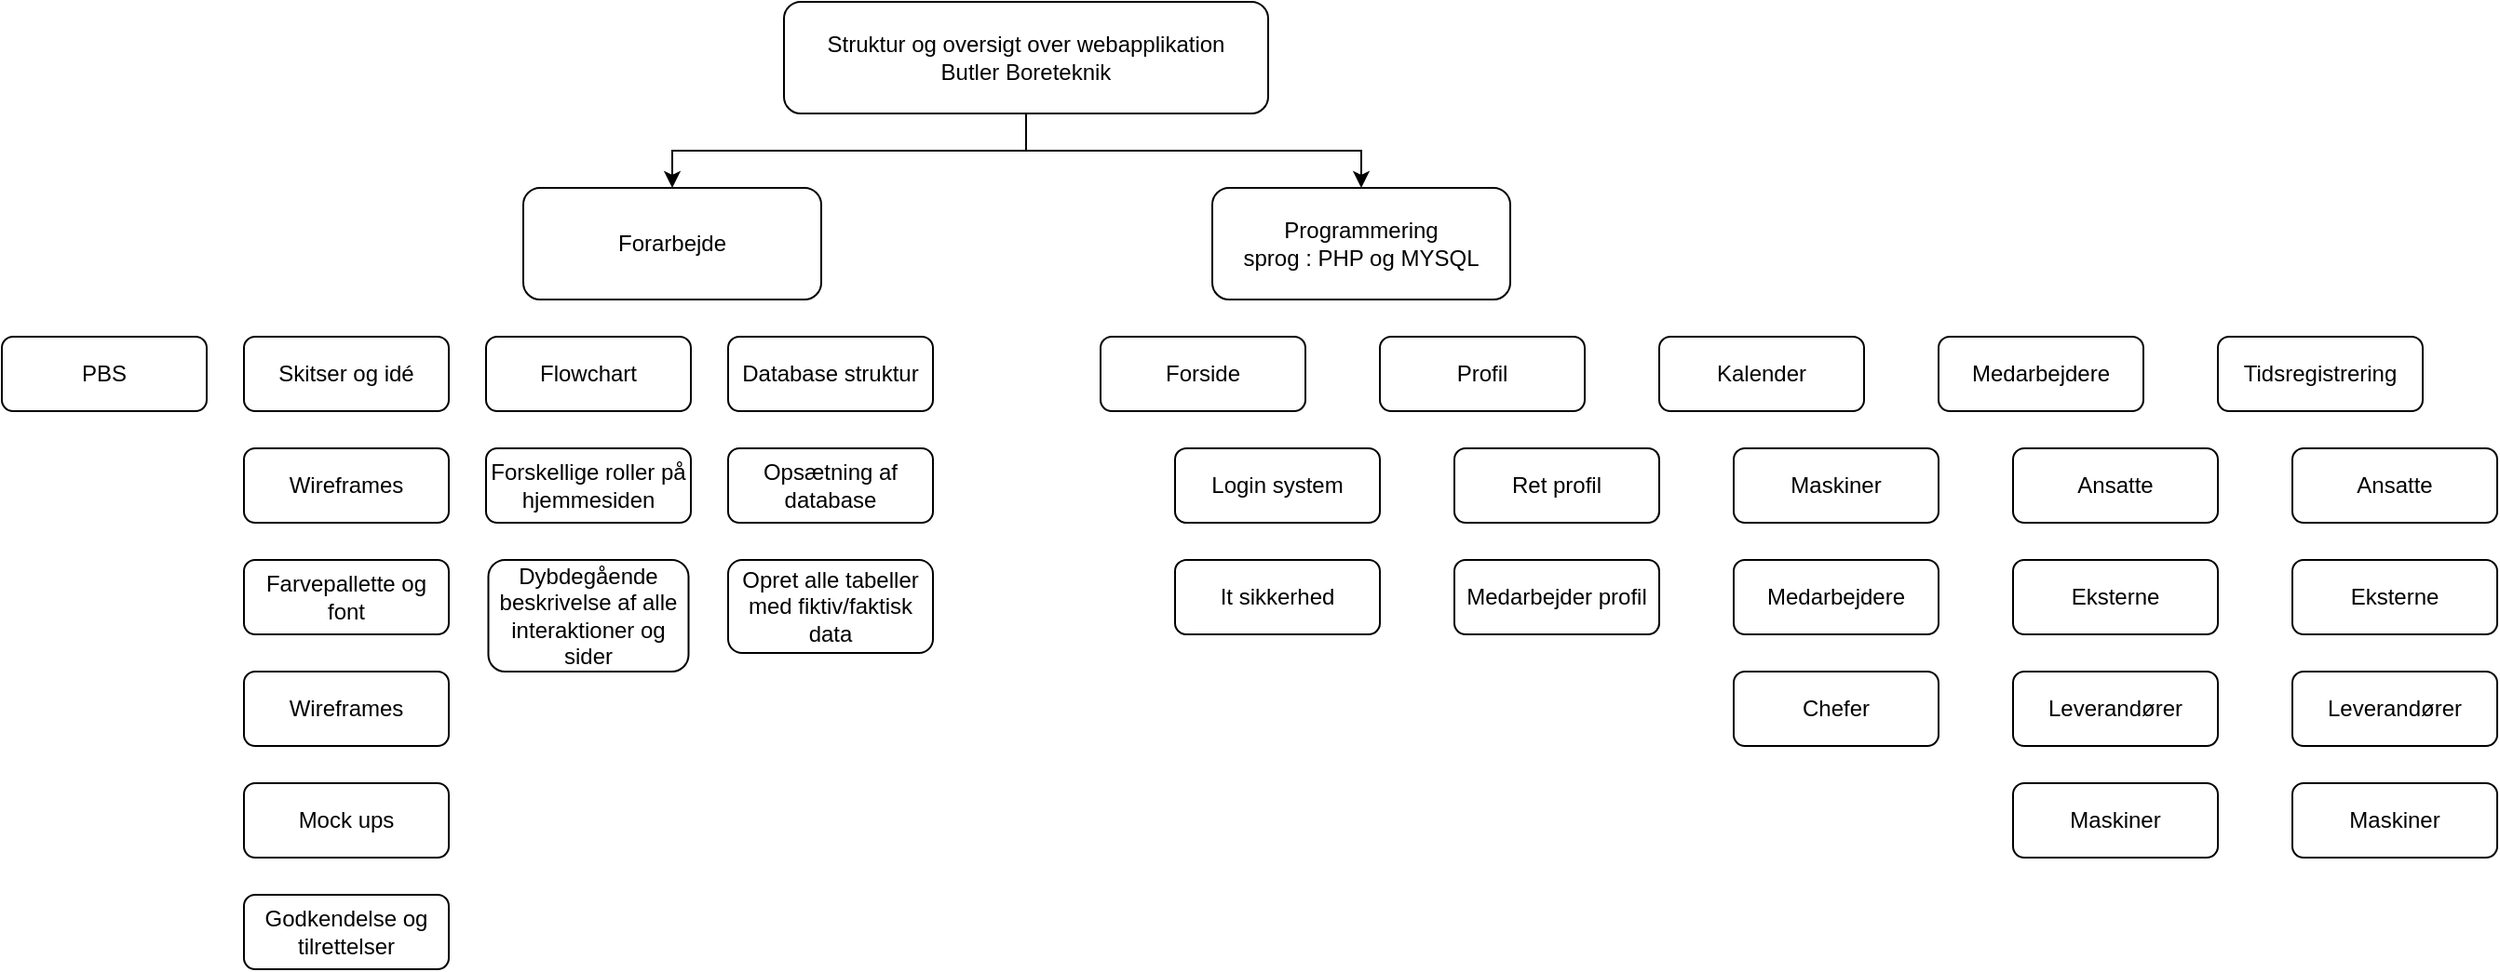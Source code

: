 <mxfile version="17.2.4" type="device"><diagram id="w1GGUaW3p0w9gKl6swso" name="Page-1"><mxGraphModel dx="1798" dy="524" grid="1" gridSize="10" guides="1" tooltips="1" connect="1" arrows="1" fold="1" page="1" pageScale="1" pageWidth="850" pageHeight="1100" math="0" shadow="0"><root><mxCell id="0"/><mxCell id="1" parent="0"/><mxCell id="z7UrxxZbZ9I-jh5XTgiQ-24" style="edgeStyle=orthogonalEdgeStyle;rounded=0;orthogonalLoop=1;jettySize=auto;html=1;" edge="1" parent="1" source="z7UrxxZbZ9I-jh5XTgiQ-1" target="z7UrxxZbZ9I-jh5XTgiQ-3"><mxGeometry relative="1" as="geometry"><Array as="points"><mxPoint x="500" y="340"/><mxPoint x="310" y="340"/></Array></mxGeometry></mxCell><mxCell id="z7UrxxZbZ9I-jh5XTgiQ-25" style="edgeStyle=orthogonalEdgeStyle;rounded=0;orthogonalLoop=1;jettySize=auto;html=1;" edge="1" parent="1" source="z7UrxxZbZ9I-jh5XTgiQ-1" target="z7UrxxZbZ9I-jh5XTgiQ-2"><mxGeometry relative="1" as="geometry"/></mxCell><mxCell id="z7UrxxZbZ9I-jh5XTgiQ-1" value="Struktur og oversigt over webapplikation&lt;br&gt;Butler Boreteknik" style="rounded=1;whiteSpace=wrap;html=1;" vertex="1" parent="1"><mxGeometry x="370" y="260" width="260" height="60" as="geometry"/></mxCell><mxCell id="z7UrxxZbZ9I-jh5XTgiQ-2" value="Programmering&lt;br&gt;sprog : PHP og MYSQL" style="rounded=1;whiteSpace=wrap;html=1;" vertex="1" parent="1"><mxGeometry x="600" y="360" width="160" height="60" as="geometry"/></mxCell><mxCell id="z7UrxxZbZ9I-jh5XTgiQ-3" value="Forarbejde" style="rounded=1;whiteSpace=wrap;html=1;" vertex="1" parent="1"><mxGeometry x="230" y="360" width="160" height="60" as="geometry"/></mxCell><mxCell id="z7UrxxZbZ9I-jh5XTgiQ-4" value="Skitser og idé" style="rounded=1;whiteSpace=wrap;html=1;" vertex="1" parent="1"><mxGeometry x="80" y="440" width="110" height="40" as="geometry"/></mxCell><mxCell id="z7UrxxZbZ9I-jh5XTgiQ-5" value="Mock ups" style="rounded=1;whiteSpace=wrap;html=1;" vertex="1" parent="1"><mxGeometry x="80" y="680" width="110" height="40" as="geometry"/></mxCell><mxCell id="z7UrxxZbZ9I-jh5XTgiQ-6" value="PBS" style="rounded=1;whiteSpace=wrap;html=1;" vertex="1" parent="1"><mxGeometry x="-50" y="440" width="110" height="40" as="geometry"/></mxCell><mxCell id="z7UrxxZbZ9I-jh5XTgiQ-7" value="Wireframes" style="rounded=1;whiteSpace=wrap;html=1;" vertex="1" parent="1"><mxGeometry x="80" y="620" width="110" height="40" as="geometry"/></mxCell><mxCell id="z7UrxxZbZ9I-jh5XTgiQ-8" value="Dybdegående beskrivelse af alle interaktioner og sider" style="rounded=1;whiteSpace=wrap;html=1;" vertex="1" parent="1"><mxGeometry x="211.25" y="560" width="107.5" height="60" as="geometry"/></mxCell><mxCell id="z7UrxxZbZ9I-jh5XTgiQ-9" value="Flowchart" style="rounded=1;whiteSpace=wrap;html=1;" vertex="1" parent="1"><mxGeometry x="210" y="440" width="110" height="40" as="geometry"/></mxCell><mxCell id="z7UrxxZbZ9I-jh5XTgiQ-10" value="Profil" style="rounded=1;whiteSpace=wrap;html=1;" vertex="1" parent="1"><mxGeometry x="690" y="440" width="110" height="40" as="geometry"/></mxCell><mxCell id="z7UrxxZbZ9I-jh5XTgiQ-11" value="Medarbejder profil" style="rounded=1;whiteSpace=wrap;html=1;" vertex="1" parent="1"><mxGeometry x="730" y="560" width="110" height="40" as="geometry"/></mxCell><mxCell id="z7UrxxZbZ9I-jh5XTgiQ-12" value="Forside" style="rounded=1;whiteSpace=wrap;html=1;" vertex="1" parent="1"><mxGeometry x="540" y="440" width="110" height="40" as="geometry"/></mxCell><mxCell id="z7UrxxZbZ9I-jh5XTgiQ-13" value="Ret profil" style="rounded=1;whiteSpace=wrap;html=1;" vertex="1" parent="1"><mxGeometry x="730" y="500" width="110" height="40" as="geometry"/></mxCell><mxCell id="z7UrxxZbZ9I-jh5XTgiQ-14" value="Medarbejdere" style="rounded=1;whiteSpace=wrap;html=1;" vertex="1" parent="1"><mxGeometry x="990" y="440" width="110" height="40" as="geometry"/></mxCell><mxCell id="z7UrxxZbZ9I-jh5XTgiQ-15" value="Kalender" style="rounded=1;whiteSpace=wrap;html=1;" vertex="1" parent="1"><mxGeometry x="840" y="440" width="110" height="40" as="geometry"/></mxCell><mxCell id="z7UrxxZbZ9I-jh5XTgiQ-16" value="Login system" style="rounded=1;whiteSpace=wrap;html=1;" vertex="1" parent="1"><mxGeometry x="580" y="500" width="110" height="40" as="geometry"/></mxCell><mxCell id="z7UrxxZbZ9I-jh5XTgiQ-18" value="It sikkerhed" style="rounded=1;whiteSpace=wrap;html=1;" vertex="1" parent="1"><mxGeometry x="580" y="560" width="110" height="40" as="geometry"/></mxCell><mxCell id="z7UrxxZbZ9I-jh5XTgiQ-19" value="Database struktur" style="rounded=1;whiteSpace=wrap;html=1;" vertex="1" parent="1"><mxGeometry x="340" y="440" width="110" height="40" as="geometry"/></mxCell><mxCell id="z7UrxxZbZ9I-jh5XTgiQ-20" value="Opsætning af database" style="rounded=1;whiteSpace=wrap;html=1;" vertex="1" parent="1"><mxGeometry x="340" y="500" width="110" height="40" as="geometry"/></mxCell><mxCell id="z7UrxxZbZ9I-jh5XTgiQ-21" value="Opret alle tabeller med fiktiv/faktisk data" style="rounded=1;whiteSpace=wrap;html=1;" vertex="1" parent="1"><mxGeometry x="340" y="560" width="110" height="50" as="geometry"/></mxCell><mxCell id="z7UrxxZbZ9I-jh5XTgiQ-22" value="Godkendelse og tilrettelser" style="rounded=1;whiteSpace=wrap;html=1;" vertex="1" parent="1"><mxGeometry x="80" y="740" width="110" height="40" as="geometry"/></mxCell><mxCell id="z7UrxxZbZ9I-jh5XTgiQ-23" value="Forskellige roller på hjemmesiden" style="rounded=1;whiteSpace=wrap;html=1;" vertex="1" parent="1"><mxGeometry x="210" y="500" width="110" height="40" as="geometry"/></mxCell><mxCell id="z7UrxxZbZ9I-jh5XTgiQ-26" value="Maskiner" style="rounded=1;whiteSpace=wrap;html=1;" vertex="1" parent="1"><mxGeometry x="880" y="500" width="110" height="40" as="geometry"/></mxCell><mxCell id="z7UrxxZbZ9I-jh5XTgiQ-28" value="Medarbejdere" style="rounded=1;whiteSpace=wrap;html=1;" vertex="1" parent="1"><mxGeometry x="880" y="560" width="110" height="40" as="geometry"/></mxCell><mxCell id="z7UrxxZbZ9I-jh5XTgiQ-29" value="Chefer" style="rounded=1;whiteSpace=wrap;html=1;" vertex="1" parent="1"><mxGeometry x="880" y="620" width="110" height="40" as="geometry"/></mxCell><mxCell id="z7UrxxZbZ9I-jh5XTgiQ-30" value="Ansatte" style="rounded=1;whiteSpace=wrap;html=1;" vertex="1" parent="1"><mxGeometry x="1030" y="500" width="110" height="40" as="geometry"/></mxCell><mxCell id="z7UrxxZbZ9I-jh5XTgiQ-31" value="Eksterne" style="rounded=1;whiteSpace=wrap;html=1;" vertex="1" parent="1"><mxGeometry x="1030" y="560" width="110" height="40" as="geometry"/></mxCell><mxCell id="z7UrxxZbZ9I-jh5XTgiQ-32" value="Leverandører" style="rounded=1;whiteSpace=wrap;html=1;" vertex="1" parent="1"><mxGeometry x="1030" y="620" width="110" height="40" as="geometry"/></mxCell><mxCell id="z7UrxxZbZ9I-jh5XTgiQ-33" value="Maskiner" style="rounded=1;whiteSpace=wrap;html=1;" vertex="1" parent="1"><mxGeometry x="1030" y="680" width="110" height="40" as="geometry"/></mxCell><mxCell id="z7UrxxZbZ9I-jh5XTgiQ-34" value="Tidsregistrering" style="rounded=1;whiteSpace=wrap;html=1;" vertex="1" parent="1"><mxGeometry x="1140" y="440" width="110" height="40" as="geometry"/></mxCell><mxCell id="z7UrxxZbZ9I-jh5XTgiQ-35" value="Ansatte" style="rounded=1;whiteSpace=wrap;html=1;" vertex="1" parent="1"><mxGeometry x="1180" y="500" width="110" height="40" as="geometry"/></mxCell><mxCell id="z7UrxxZbZ9I-jh5XTgiQ-36" value="Eksterne" style="rounded=1;whiteSpace=wrap;html=1;" vertex="1" parent="1"><mxGeometry x="1180" y="560" width="110" height="40" as="geometry"/></mxCell><mxCell id="z7UrxxZbZ9I-jh5XTgiQ-37" value="Leverandører" style="rounded=1;whiteSpace=wrap;html=1;" vertex="1" parent="1"><mxGeometry x="1180" y="620" width="110" height="40" as="geometry"/></mxCell><mxCell id="z7UrxxZbZ9I-jh5XTgiQ-38" value="Maskiner" style="rounded=1;whiteSpace=wrap;html=1;" vertex="1" parent="1"><mxGeometry x="1180" y="680" width="110" height="40" as="geometry"/></mxCell><mxCell id="z7UrxxZbZ9I-jh5XTgiQ-39" value="Farvepallette og font" style="rounded=1;whiteSpace=wrap;html=1;" vertex="1" parent="1"><mxGeometry x="80" y="560" width="110" height="40" as="geometry"/></mxCell><mxCell id="z7UrxxZbZ9I-jh5XTgiQ-40" value="Wireframes" style="rounded=1;whiteSpace=wrap;html=1;" vertex="1" parent="1"><mxGeometry x="80" y="500" width="110" height="40" as="geometry"/></mxCell></root></mxGraphModel></diagram></mxfile>